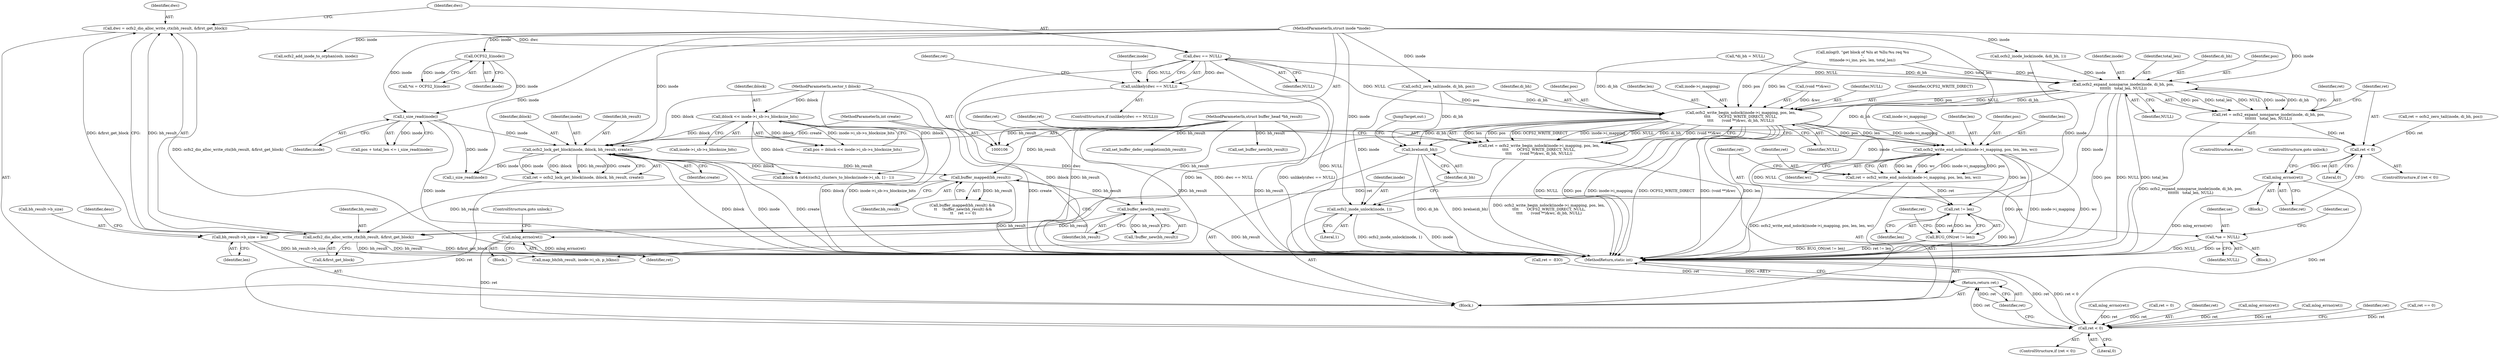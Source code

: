 digraph "0_linux_3e4c56d41eef5595035872a2ec5a483f42e8917f@API" {
"1000222" [label="(Call,dwc = ocfs2_dio_alloc_write_ctx(bh_result, &first_get_block))"];
"1000224" [label="(Call,ocfs2_dio_alloc_write_ctx(bh_result, &first_get_block))"];
"1000207" [label="(Call,buffer_mapped(bh_result))"];
"1000200" [label="(Call,ocfs2_lock_get_block(inode, iblock, bh_result, create))"];
"1000195" [label="(Call,i_size_read(inode))"];
"1000122" [label="(Call,OCFS2_I(inode))"];
"1000107" [label="(MethodParameterIn,struct inode *inode)"];
"1000141" [label="(Call,iblock << inode->i_sb->s_blocksize_bits)"];
"1000108" [label="(MethodParameterIn,sector_t iblock)"];
"1000109" [label="(MethodParameterIn,struct buffer_head *bh_result)"];
"1000110" [label="(MethodParameterIn,int create)"];
"1000211" [label="(Call,buffer_new(bh_result))"];
"1000230" [label="(Call,dwc == NULL)"];
"1000229" [label="(Call,unlikely(dwc == NULL))"];
"1000316" [label="(Call,ocfs2_expand_nonsparse_inode(inode, di_bh, pos,\n\t\t\t\t\t\t\t   total_len, NULL))"];
"1000314" [label="(Call,ret = ocfs2_expand_nonsparse_inode(inode, di_bh, pos,\n\t\t\t\t\t\t\t   total_len, NULL))"];
"1000323" [label="(Call,ret < 0)"];
"1000327" [label="(Call,mlog_errno(ret))"];
"1000475" [label="(Call,ret < 0)"];
"1000482" [label="(Return,return ret;)"];
"1000332" [label="(Call,ocfs2_write_begin_nolock(inode->i_mapping, pos, len,\n\t\t\t\t       OCFS2_WRITE_DIRECT, NULL,\n\t\t\t\t       (void **)&wc, di_bh, NULL))"];
"1000330" [label="(Call,ret = ocfs2_write_begin_nolock(inode->i_mapping, pos, len,\n\t\t\t\t       OCFS2_WRITE_DIRECT, NULL,\n\t\t\t\t       (void **)&wc, di_bh, NULL))"];
"1000349" [label="(Call,mlog_errno(ret))"];
"1000392" [label="(Call,bh_result->b_size = len)"];
"1000414" [label="(Call,*ue = NULL)"];
"1000447" [label="(Call,ocfs2_write_end_nolock(inode->i_mapping, pos, len, len, wc))"];
"1000445" [label="(Call,ret = ocfs2_write_end_nolock(inode->i_mapping, pos, len, len, wc))"];
"1000456" [label="(Call,ret != len)"];
"1000455" [label="(Call,BUG_ON(ret != len))"];
"1000471" [label="(Call,brelse(di_bh))"];
"1000468" [label="(Call,ocfs2_inode_unlock(inode, 1))"];
"1000325" [label="(Literal,0)"];
"1000448" [label="(Call,inode->i_mapping)"];
"1000471" [label="(Call,brelse(di_bh))"];
"1000472" [label="(Identifier,di_bh)"];
"1000484" [label="(MethodReturn,static int)"];
"1000317" [label="(Identifier,inode)"];
"1000420" [label="(Identifier,ue)"];
"1000340" [label="(Call,(void **)&wc)"];
"1000309" [label="(Call,ocfs2_zero_tail(inode, di_bh, pos))"];
"1000272" [label="(Call,mlog_errno(ret))"];
"1000230" [label="(Call,dwc == NULL)"];
"1000322" [label="(ControlStructure,if (ret < 0))"];
"1000345" [label="(Identifier,NULL)"];
"1000415" [label="(Identifier,ue)"];
"1000235" [label="(Identifier,ret)"];
"1000469" [label="(Identifier,inode)"];
"1000320" [label="(Identifier,total_len)"];
"1000339" [label="(Identifier,NULL)"];
"1000208" [label="(Identifier,bh_result)"];
"1000108" [label="(MethodParameterIn,sector_t iblock)"];
"1000459" [label="(Call,ret = 0)"];
"1000474" [label="(ControlStructure,if (ret < 0))"];
"1000139" [label="(Call,pos = iblock << inode->i_sb->s_blocksize_bits)"];
"1000255" [label="(Call,i_size_read(inode))"];
"1000223" [label="(Identifier,dwc)"];
"1000445" [label="(Call,ret = ocfs2_write_end_nolock(inode->i_mapping, pos, len, len, wc))"];
"1000452" [label="(Identifier,len)"];
"1000456" [label="(Call,ret != len)"];
"1000321" [label="(Identifier,NULL)"];
"1000454" [label="(Identifier,wc)"];
"1000232" [label="(Identifier,NULL)"];
"1000338" [label="(Identifier,OCFS2_WRITE_DIRECT)"];
"1000123" [label="(Identifier,inode)"];
"1000315" [label="(Identifier,ret)"];
"1000396" [label="(Identifier,len)"];
"1000204" [label="(Identifier,create)"];
"1000196" [label="(Identifier,inode)"];
"1000111" [label="(Block,)"];
"1000181" [label="(Call,mlog(0, \"get block of %lu at %llu:%u req %u\n\",\n\t\t\tinode->i_ino, pos, len, total_len))"];
"1000212" [label="(Identifier,bh_result)"];
"1000191" [label="(Call,pos + total_len <= i_size_read(inode))"];
"1000225" [label="(Identifier,bh_result)"];
"1000307" [label="(Call,ret = ocfs2_zero_tail(inode, di_bh, pos))"];
"1000195" [label="(Call,i_size_read(inode))"];
"1000318" [label="(Identifier,di_bh)"];
"1000282" [label="(Call,ocfs2_inode_lock(inode, &di_bh, 1))"];
"1000403" [label="(Call,set_buffer_defer_completion(bh_result))"];
"1000477" [label="(Literal,0)"];
"1000476" [label="(Identifier,ret)"];
"1000473" [label="(JumpTarget,out:)"];
"1000375" [label="(Call,iblock & (u64)(ocfs2_clusters_to_blocks(inode->i_sb, 1) - 1))"];
"1000203" [label="(Identifier,bh_result)"];
"1000264" [label="(Call,ocfs2_add_inode_to_orphan(osb, inode))"];
"1000460" [label="(Identifier,ret)"];
"1000141" [label="(Call,iblock << inode->i_sb->s_blocksize_bits)"];
"1000349" [label="(Call,mlog_errno(ret))"];
"1000202" [label="(Identifier,iblock)"];
"1000482" [label="(Return,return ret;)"];
"1000351" [label="(ControlStructure,goto unlock;)"];
"1000122" [label="(Call,OCFS2_I(inode))"];
"1000210" [label="(Call,!buffer_new(bh_result))"];
"1000330" [label="(Call,ret = ocfs2_write_begin_nolock(inode->i_mapping, pos, len,\n\t\t\t\t       OCFS2_WRITE_DIRECT, NULL,\n\t\t\t\t       (void **)&wc, di_bh, NULL))"];
"1000109" [label="(MethodParameterIn,struct buffer_head *bh_result)"];
"1000344" [label="(Identifier,di_bh)"];
"1000201" [label="(Identifier,inode)"];
"1000134" [label="(Call,*di_bh = NULL)"];
"1000347" [label="(Identifier,ret)"];
"1000143" [label="(Call,inode->i_sb->s_blocksize_bits)"];
"1000228" [label="(ControlStructure,if (unlikely(dwc == NULL)))"];
"1000470" [label="(Literal,1)"];
"1000290" [label="(Call,mlog_errno(ret))"];
"1000229" [label="(Call,unlikely(dwc == NULL))"];
"1000332" [label="(Call,ocfs2_write_begin_nolock(inode->i_mapping, pos, len,\n\t\t\t\t       OCFS2_WRITE_DIRECT, NULL,\n\t\t\t\t       (void **)&wc, di_bh, NULL))"];
"1000316" [label="(Call,ocfs2_expand_nonsparse_inode(inode, di_bh, pos,\n\t\t\t\t\t\t\t   total_len, NULL))"];
"1000246" [label="(Identifier,inode)"];
"1000314" [label="(Call,ret = ocfs2_expand_nonsparse_inode(inode, di_bh, pos,\n\t\t\t\t\t\t\t   total_len, NULL))"];
"1000120" [label="(Call,*oi = OCFS2_I(inode))"];
"1000326" [label="(Block,)"];
"1000414" [label="(Call,*ue = NULL)"];
"1000142" [label="(Identifier,iblock)"];
"1000198" [label="(Call,ret = ocfs2_lock_get_block(inode, iblock, bh_result, create))"];
"1000231" [label="(Identifier,dwc)"];
"1000110" [label="(MethodParameterIn,int create)"];
"1000327" [label="(Call,mlog_errno(ret))"];
"1000458" [label="(Identifier,len)"];
"1000238" [label="(Call,mlog_errno(ret))"];
"1000336" [label="(Identifier,pos)"];
"1000328" [label="(Identifier,ret)"];
"1000337" [label="(Identifier,len)"];
"1000386" [label="(Call,map_bh(bh_result, inode->i_sb, p_blkno))"];
"1000451" [label="(Identifier,pos)"];
"1000447" [label="(Call,ocfs2_write_end_nolock(inode->i_mapping, pos, len, len, wc))"];
"1000350" [label="(Identifier,ret)"];
"1000323" [label="(Call,ret < 0)"];
"1000211" [label="(Call,buffer_new(bh_result))"];
"1000206" [label="(Call,buffer_mapped(bh_result) &&\n \t\t    !buffer_new(bh_result) &&\n \t\t    ret == 0)"];
"1000401" [label="(Call,set_buffer_new(bh_result))"];
"1000453" [label="(Identifier,len)"];
"1000392" [label="(Call,bh_result->b_size = len)"];
"1000479" [label="(Identifier,ret)"];
"1000333" [label="(Call,inode->i_mapping)"];
"1000329" [label="(ControlStructure,goto unlock;)"];
"1000213" [label="(Call,ret == 0)"];
"1000224" [label="(Call,ocfs2_dio_alloc_write_ctx(bh_result, &first_get_block))"];
"1000455" [label="(Call,BUG_ON(ret != len))"];
"1000226" [label="(Call,&first_get_block)"];
"1000393" [label="(Call,bh_result->b_size)"];
"1000107" [label="(MethodParameterIn,struct inode *inode)"];
"1000478" [label="(Call,ret = -EIO)"];
"1000475" [label="(Call,ret < 0)"];
"1000446" [label="(Identifier,ret)"];
"1000399" [label="(Identifier,desc)"];
"1000200" [label="(Call,ocfs2_lock_get_block(inode, iblock, bh_result, create))"];
"1000313" [label="(ControlStructure,else)"];
"1000483" [label="(Identifier,ret)"];
"1000207" [label="(Call,buffer_mapped(bh_result))"];
"1000416" [label="(Identifier,NULL)"];
"1000331" [label="(Identifier,ret)"];
"1000412" [label="(Block,)"];
"1000222" [label="(Call,dwc = ocfs2_dio_alloc_write_ctx(bh_result, &first_get_block))"];
"1000468" [label="(Call,ocfs2_inode_unlock(inode, 1))"];
"1000319" [label="(Identifier,pos)"];
"1000324" [label="(Identifier,ret)"];
"1000457" [label="(Identifier,ret)"];
"1000348" [label="(Block,)"];
"1000222" -> "1000111"  [label="AST: "];
"1000222" -> "1000224"  [label="CFG: "];
"1000223" -> "1000222"  [label="AST: "];
"1000224" -> "1000222"  [label="AST: "];
"1000231" -> "1000222"  [label="CFG: "];
"1000222" -> "1000484"  [label="DDG: ocfs2_dio_alloc_write_ctx(bh_result, &first_get_block)"];
"1000224" -> "1000222"  [label="DDG: bh_result"];
"1000224" -> "1000222"  [label="DDG: &first_get_block"];
"1000222" -> "1000230"  [label="DDG: dwc"];
"1000224" -> "1000226"  [label="CFG: "];
"1000225" -> "1000224"  [label="AST: "];
"1000226" -> "1000224"  [label="AST: "];
"1000224" -> "1000484"  [label="DDG: bh_result"];
"1000224" -> "1000484"  [label="DDG: &first_get_block"];
"1000207" -> "1000224"  [label="DDG: bh_result"];
"1000211" -> "1000224"  [label="DDG: bh_result"];
"1000109" -> "1000224"  [label="DDG: bh_result"];
"1000224" -> "1000386"  [label="DDG: bh_result"];
"1000207" -> "1000206"  [label="AST: "];
"1000207" -> "1000208"  [label="CFG: "];
"1000208" -> "1000207"  [label="AST: "];
"1000212" -> "1000207"  [label="CFG: "];
"1000206" -> "1000207"  [label="CFG: "];
"1000207" -> "1000484"  [label="DDG: bh_result"];
"1000207" -> "1000206"  [label="DDG: bh_result"];
"1000200" -> "1000207"  [label="DDG: bh_result"];
"1000109" -> "1000207"  [label="DDG: bh_result"];
"1000207" -> "1000211"  [label="DDG: bh_result"];
"1000200" -> "1000198"  [label="AST: "];
"1000200" -> "1000204"  [label="CFG: "];
"1000201" -> "1000200"  [label="AST: "];
"1000202" -> "1000200"  [label="AST: "];
"1000203" -> "1000200"  [label="AST: "];
"1000204" -> "1000200"  [label="AST: "];
"1000198" -> "1000200"  [label="CFG: "];
"1000200" -> "1000484"  [label="DDG: inode"];
"1000200" -> "1000484"  [label="DDG: create"];
"1000200" -> "1000484"  [label="DDG: iblock"];
"1000200" -> "1000198"  [label="DDG: inode"];
"1000200" -> "1000198"  [label="DDG: iblock"];
"1000200" -> "1000198"  [label="DDG: bh_result"];
"1000200" -> "1000198"  [label="DDG: create"];
"1000195" -> "1000200"  [label="DDG: inode"];
"1000107" -> "1000200"  [label="DDG: inode"];
"1000141" -> "1000200"  [label="DDG: iblock"];
"1000108" -> "1000200"  [label="DDG: iblock"];
"1000109" -> "1000200"  [label="DDG: bh_result"];
"1000110" -> "1000200"  [label="DDG: create"];
"1000200" -> "1000255"  [label="DDG: inode"];
"1000200" -> "1000375"  [label="DDG: iblock"];
"1000195" -> "1000191"  [label="AST: "];
"1000195" -> "1000196"  [label="CFG: "];
"1000196" -> "1000195"  [label="AST: "];
"1000191" -> "1000195"  [label="CFG: "];
"1000195" -> "1000484"  [label="DDG: inode"];
"1000195" -> "1000191"  [label="DDG: inode"];
"1000122" -> "1000195"  [label="DDG: inode"];
"1000107" -> "1000195"  [label="DDG: inode"];
"1000195" -> "1000255"  [label="DDG: inode"];
"1000122" -> "1000120"  [label="AST: "];
"1000122" -> "1000123"  [label="CFG: "];
"1000123" -> "1000122"  [label="AST: "];
"1000120" -> "1000122"  [label="CFG: "];
"1000122" -> "1000120"  [label="DDG: inode"];
"1000107" -> "1000122"  [label="DDG: inode"];
"1000107" -> "1000106"  [label="AST: "];
"1000107" -> "1000484"  [label="DDG: inode"];
"1000107" -> "1000255"  [label="DDG: inode"];
"1000107" -> "1000264"  [label="DDG: inode"];
"1000107" -> "1000282"  [label="DDG: inode"];
"1000107" -> "1000309"  [label="DDG: inode"];
"1000107" -> "1000316"  [label="DDG: inode"];
"1000107" -> "1000468"  [label="DDG: inode"];
"1000141" -> "1000139"  [label="AST: "];
"1000141" -> "1000143"  [label="CFG: "];
"1000142" -> "1000141"  [label="AST: "];
"1000143" -> "1000141"  [label="AST: "];
"1000139" -> "1000141"  [label="CFG: "];
"1000141" -> "1000484"  [label="DDG: iblock"];
"1000141" -> "1000484"  [label="DDG: inode->i_sb->s_blocksize_bits"];
"1000141" -> "1000139"  [label="DDG: iblock"];
"1000141" -> "1000139"  [label="DDG: inode->i_sb->s_blocksize_bits"];
"1000108" -> "1000141"  [label="DDG: iblock"];
"1000141" -> "1000375"  [label="DDG: iblock"];
"1000108" -> "1000106"  [label="AST: "];
"1000108" -> "1000484"  [label="DDG: iblock"];
"1000108" -> "1000375"  [label="DDG: iblock"];
"1000109" -> "1000106"  [label="AST: "];
"1000109" -> "1000484"  [label="DDG: bh_result"];
"1000109" -> "1000211"  [label="DDG: bh_result"];
"1000109" -> "1000386"  [label="DDG: bh_result"];
"1000109" -> "1000401"  [label="DDG: bh_result"];
"1000109" -> "1000403"  [label="DDG: bh_result"];
"1000110" -> "1000106"  [label="AST: "];
"1000110" -> "1000484"  [label="DDG: create"];
"1000211" -> "1000210"  [label="AST: "];
"1000211" -> "1000212"  [label="CFG: "];
"1000212" -> "1000211"  [label="AST: "];
"1000210" -> "1000211"  [label="CFG: "];
"1000211" -> "1000484"  [label="DDG: bh_result"];
"1000211" -> "1000210"  [label="DDG: bh_result"];
"1000230" -> "1000229"  [label="AST: "];
"1000230" -> "1000232"  [label="CFG: "];
"1000231" -> "1000230"  [label="AST: "];
"1000232" -> "1000230"  [label="AST: "];
"1000229" -> "1000230"  [label="CFG: "];
"1000230" -> "1000484"  [label="DDG: dwc"];
"1000230" -> "1000484"  [label="DDG: NULL"];
"1000230" -> "1000229"  [label="DDG: dwc"];
"1000230" -> "1000229"  [label="DDG: NULL"];
"1000230" -> "1000316"  [label="DDG: NULL"];
"1000230" -> "1000332"  [label="DDG: NULL"];
"1000229" -> "1000228"  [label="AST: "];
"1000235" -> "1000229"  [label="CFG: "];
"1000246" -> "1000229"  [label="CFG: "];
"1000229" -> "1000484"  [label="DDG: unlikely(dwc == NULL)"];
"1000229" -> "1000484"  [label="DDG: dwc == NULL"];
"1000316" -> "1000314"  [label="AST: "];
"1000316" -> "1000321"  [label="CFG: "];
"1000317" -> "1000316"  [label="AST: "];
"1000318" -> "1000316"  [label="AST: "];
"1000319" -> "1000316"  [label="AST: "];
"1000320" -> "1000316"  [label="AST: "];
"1000321" -> "1000316"  [label="AST: "];
"1000314" -> "1000316"  [label="CFG: "];
"1000316" -> "1000484"  [label="DDG: pos"];
"1000316" -> "1000484"  [label="DDG: NULL"];
"1000316" -> "1000484"  [label="DDG: total_len"];
"1000316" -> "1000314"  [label="DDG: pos"];
"1000316" -> "1000314"  [label="DDG: total_len"];
"1000316" -> "1000314"  [label="DDG: NULL"];
"1000316" -> "1000314"  [label="DDG: inode"];
"1000316" -> "1000314"  [label="DDG: di_bh"];
"1000282" -> "1000316"  [label="DDG: inode"];
"1000134" -> "1000316"  [label="DDG: di_bh"];
"1000181" -> "1000316"  [label="DDG: pos"];
"1000181" -> "1000316"  [label="DDG: total_len"];
"1000316" -> "1000332"  [label="DDG: pos"];
"1000316" -> "1000332"  [label="DDG: NULL"];
"1000316" -> "1000332"  [label="DDG: di_bh"];
"1000316" -> "1000468"  [label="DDG: inode"];
"1000316" -> "1000471"  [label="DDG: di_bh"];
"1000314" -> "1000313"  [label="AST: "];
"1000315" -> "1000314"  [label="AST: "];
"1000324" -> "1000314"  [label="CFG: "];
"1000314" -> "1000484"  [label="DDG: ocfs2_expand_nonsparse_inode(inode, di_bh, pos,\n\t\t\t\t\t\t\t   total_len, NULL)"];
"1000314" -> "1000323"  [label="DDG: ret"];
"1000323" -> "1000322"  [label="AST: "];
"1000323" -> "1000325"  [label="CFG: "];
"1000324" -> "1000323"  [label="AST: "];
"1000325" -> "1000323"  [label="AST: "];
"1000328" -> "1000323"  [label="CFG: "];
"1000331" -> "1000323"  [label="CFG: "];
"1000307" -> "1000323"  [label="DDG: ret"];
"1000323" -> "1000327"  [label="DDG: ret"];
"1000327" -> "1000326"  [label="AST: "];
"1000327" -> "1000328"  [label="CFG: "];
"1000328" -> "1000327"  [label="AST: "];
"1000329" -> "1000327"  [label="CFG: "];
"1000327" -> "1000484"  [label="DDG: mlog_errno(ret)"];
"1000327" -> "1000475"  [label="DDG: ret"];
"1000475" -> "1000474"  [label="AST: "];
"1000475" -> "1000477"  [label="CFG: "];
"1000476" -> "1000475"  [label="AST: "];
"1000477" -> "1000475"  [label="AST: "];
"1000479" -> "1000475"  [label="CFG: "];
"1000483" -> "1000475"  [label="CFG: "];
"1000475" -> "1000484"  [label="DDG: ret"];
"1000475" -> "1000484"  [label="DDG: ret < 0"];
"1000290" -> "1000475"  [label="DDG: ret"];
"1000459" -> "1000475"  [label="DDG: ret"];
"1000238" -> "1000475"  [label="DDG: ret"];
"1000213" -> "1000475"  [label="DDG: ret"];
"1000349" -> "1000475"  [label="DDG: ret"];
"1000198" -> "1000475"  [label="DDG: ret"];
"1000272" -> "1000475"  [label="DDG: ret"];
"1000475" -> "1000482"  [label="DDG: ret"];
"1000482" -> "1000111"  [label="AST: "];
"1000482" -> "1000483"  [label="CFG: "];
"1000483" -> "1000482"  [label="AST: "];
"1000484" -> "1000482"  [label="CFG: "];
"1000482" -> "1000484"  [label="DDG: <RET>"];
"1000483" -> "1000482"  [label="DDG: ret"];
"1000478" -> "1000482"  [label="DDG: ret"];
"1000332" -> "1000330"  [label="AST: "];
"1000332" -> "1000345"  [label="CFG: "];
"1000333" -> "1000332"  [label="AST: "];
"1000336" -> "1000332"  [label="AST: "];
"1000337" -> "1000332"  [label="AST: "];
"1000338" -> "1000332"  [label="AST: "];
"1000339" -> "1000332"  [label="AST: "];
"1000340" -> "1000332"  [label="AST: "];
"1000344" -> "1000332"  [label="AST: "];
"1000345" -> "1000332"  [label="AST: "];
"1000330" -> "1000332"  [label="CFG: "];
"1000332" -> "1000484"  [label="DDG: NULL"];
"1000332" -> "1000484"  [label="DDG: pos"];
"1000332" -> "1000484"  [label="DDG: inode->i_mapping"];
"1000332" -> "1000484"  [label="DDG: OCFS2_WRITE_DIRECT"];
"1000332" -> "1000484"  [label="DDG: (void **)&wc"];
"1000332" -> "1000484"  [label="DDG: len"];
"1000332" -> "1000330"  [label="DDG: len"];
"1000332" -> "1000330"  [label="DDG: pos"];
"1000332" -> "1000330"  [label="DDG: OCFS2_WRITE_DIRECT"];
"1000332" -> "1000330"  [label="DDG: inode->i_mapping"];
"1000332" -> "1000330"  [label="DDG: NULL"];
"1000332" -> "1000330"  [label="DDG: di_bh"];
"1000332" -> "1000330"  [label="DDG: (void **)&wc"];
"1000309" -> "1000332"  [label="DDG: pos"];
"1000309" -> "1000332"  [label="DDG: di_bh"];
"1000181" -> "1000332"  [label="DDG: pos"];
"1000181" -> "1000332"  [label="DDG: len"];
"1000340" -> "1000332"  [label="DDG: &wc"];
"1000134" -> "1000332"  [label="DDG: di_bh"];
"1000332" -> "1000392"  [label="DDG: len"];
"1000332" -> "1000414"  [label="DDG: NULL"];
"1000332" -> "1000447"  [label="DDG: inode->i_mapping"];
"1000332" -> "1000447"  [label="DDG: pos"];
"1000332" -> "1000447"  [label="DDG: len"];
"1000332" -> "1000471"  [label="DDG: di_bh"];
"1000330" -> "1000111"  [label="AST: "];
"1000331" -> "1000330"  [label="AST: "];
"1000347" -> "1000330"  [label="CFG: "];
"1000330" -> "1000484"  [label="DDG: ocfs2_write_begin_nolock(inode->i_mapping, pos, len,\n\t\t\t\t       OCFS2_WRITE_DIRECT, NULL,\n\t\t\t\t       (void **)&wc, di_bh, NULL)"];
"1000330" -> "1000349"  [label="DDG: ret"];
"1000349" -> "1000348"  [label="AST: "];
"1000349" -> "1000350"  [label="CFG: "];
"1000350" -> "1000349"  [label="AST: "];
"1000351" -> "1000349"  [label="CFG: "];
"1000349" -> "1000484"  [label="DDG: mlog_errno(ret)"];
"1000392" -> "1000111"  [label="AST: "];
"1000392" -> "1000396"  [label="CFG: "];
"1000393" -> "1000392"  [label="AST: "];
"1000396" -> "1000392"  [label="AST: "];
"1000399" -> "1000392"  [label="CFG: "];
"1000392" -> "1000484"  [label="DDG: bh_result->b_size"];
"1000414" -> "1000412"  [label="AST: "];
"1000414" -> "1000416"  [label="CFG: "];
"1000415" -> "1000414"  [label="AST: "];
"1000416" -> "1000414"  [label="AST: "];
"1000420" -> "1000414"  [label="CFG: "];
"1000414" -> "1000484"  [label="DDG: NULL"];
"1000414" -> "1000484"  [label="DDG: ue"];
"1000447" -> "1000445"  [label="AST: "];
"1000447" -> "1000454"  [label="CFG: "];
"1000448" -> "1000447"  [label="AST: "];
"1000451" -> "1000447"  [label="AST: "];
"1000452" -> "1000447"  [label="AST: "];
"1000453" -> "1000447"  [label="AST: "];
"1000454" -> "1000447"  [label="AST: "];
"1000445" -> "1000447"  [label="CFG: "];
"1000447" -> "1000484"  [label="DDG: pos"];
"1000447" -> "1000484"  [label="DDG: inode->i_mapping"];
"1000447" -> "1000484"  [label="DDG: wc"];
"1000447" -> "1000445"  [label="DDG: len"];
"1000447" -> "1000445"  [label="DDG: wc"];
"1000447" -> "1000445"  [label="DDG: inode->i_mapping"];
"1000447" -> "1000445"  [label="DDG: pos"];
"1000447" -> "1000456"  [label="DDG: len"];
"1000445" -> "1000111"  [label="AST: "];
"1000446" -> "1000445"  [label="AST: "];
"1000457" -> "1000445"  [label="CFG: "];
"1000445" -> "1000484"  [label="DDG: ocfs2_write_end_nolock(inode->i_mapping, pos, len, len, wc)"];
"1000445" -> "1000456"  [label="DDG: ret"];
"1000456" -> "1000455"  [label="AST: "];
"1000456" -> "1000458"  [label="CFG: "];
"1000457" -> "1000456"  [label="AST: "];
"1000458" -> "1000456"  [label="AST: "];
"1000455" -> "1000456"  [label="CFG: "];
"1000456" -> "1000484"  [label="DDG: len"];
"1000456" -> "1000455"  [label="DDG: ret"];
"1000456" -> "1000455"  [label="DDG: len"];
"1000455" -> "1000111"  [label="AST: "];
"1000460" -> "1000455"  [label="CFG: "];
"1000455" -> "1000484"  [label="DDG: BUG_ON(ret != len)"];
"1000455" -> "1000484"  [label="DDG: ret != len"];
"1000471" -> "1000111"  [label="AST: "];
"1000471" -> "1000472"  [label="CFG: "];
"1000472" -> "1000471"  [label="AST: "];
"1000473" -> "1000471"  [label="CFG: "];
"1000471" -> "1000484"  [label="DDG: di_bh"];
"1000471" -> "1000484"  [label="DDG: brelse(di_bh)"];
"1000309" -> "1000471"  [label="DDG: di_bh"];
"1000468" -> "1000111"  [label="AST: "];
"1000468" -> "1000470"  [label="CFG: "];
"1000469" -> "1000468"  [label="AST: "];
"1000470" -> "1000468"  [label="AST: "];
"1000472" -> "1000468"  [label="CFG: "];
"1000468" -> "1000484"  [label="DDG: ocfs2_inode_unlock(inode, 1)"];
"1000468" -> "1000484"  [label="DDG: inode"];
"1000309" -> "1000468"  [label="DDG: inode"];
"1000282" -> "1000468"  [label="DDG: inode"];
}
